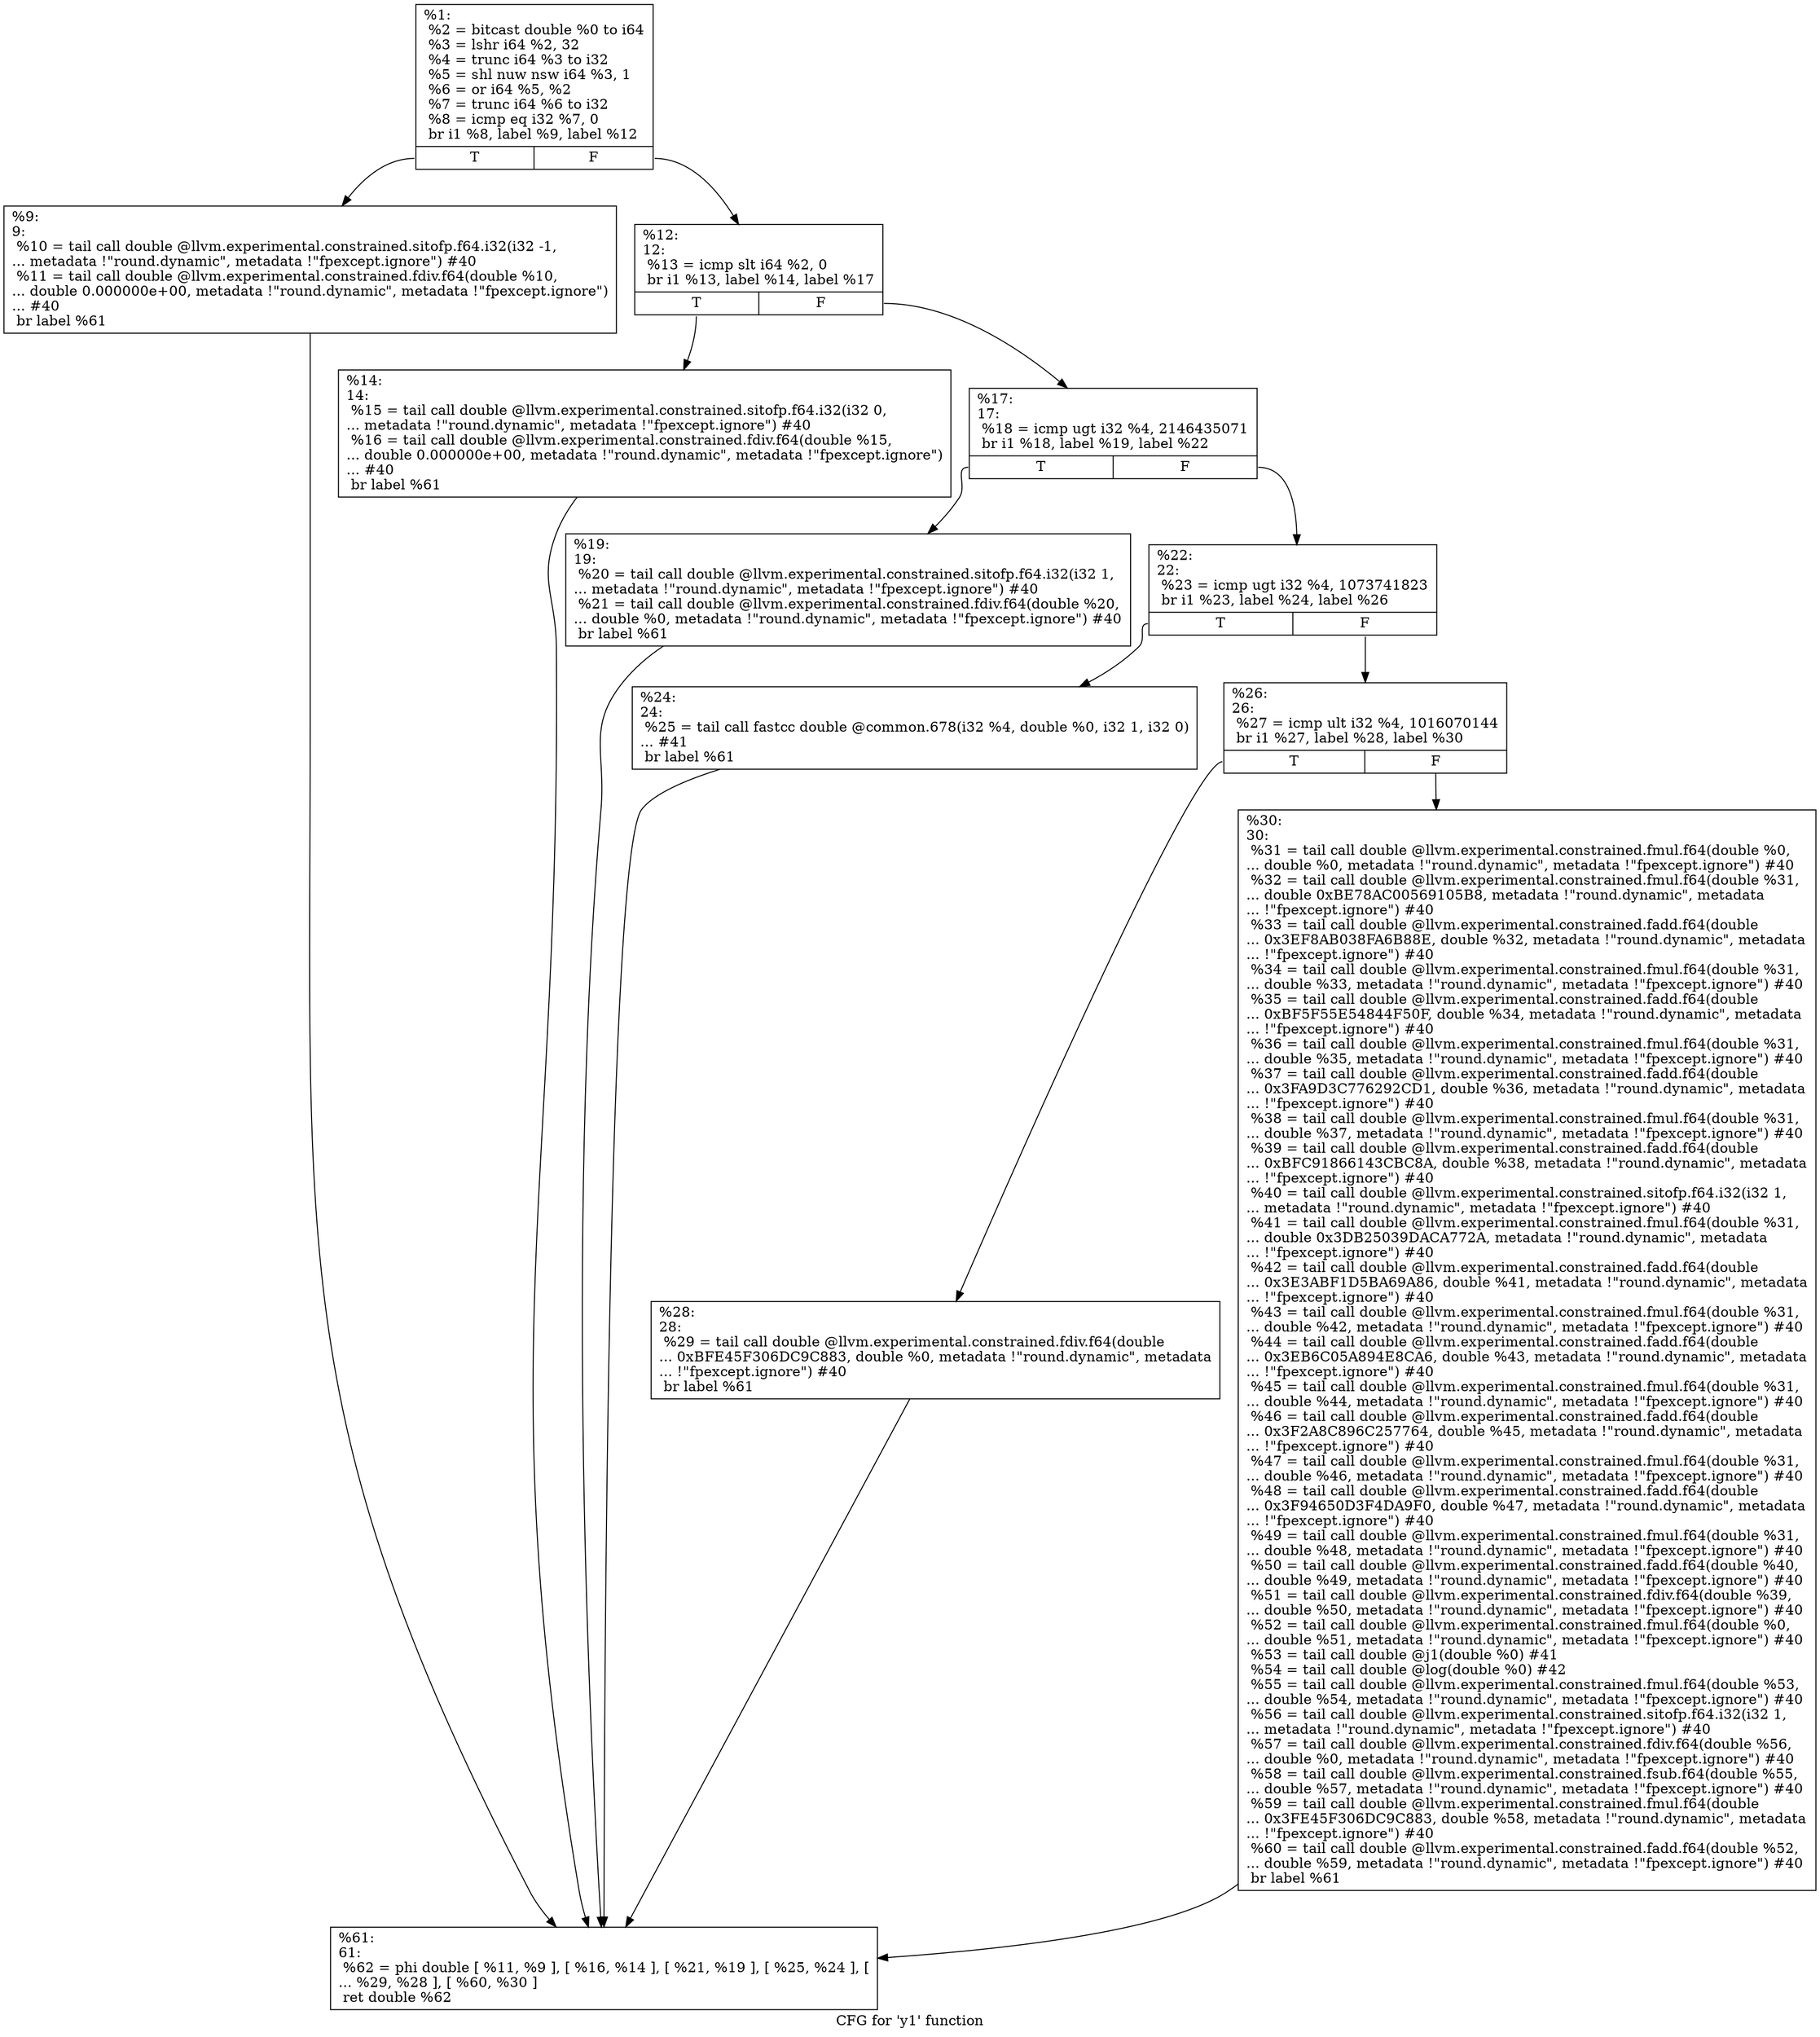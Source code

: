 digraph "CFG for 'y1' function" {
	label="CFG for 'y1' function";

	Node0x1bdba60 [shape=record,label="{%1:\l  %2 = bitcast double %0 to i64\l  %3 = lshr i64 %2, 32\l  %4 = trunc i64 %3 to i32\l  %5 = shl nuw nsw i64 %3, 1\l  %6 = or i64 %5, %2\l  %7 = trunc i64 %6 to i32\l  %8 = icmp eq i32 %7, 0\l  br i1 %8, label %9, label %12\l|{<s0>T|<s1>F}}"];
	Node0x1bdba60:s0 -> Node0x1bdbab0;
	Node0x1bdba60:s1 -> Node0x1bdbb00;
	Node0x1bdbab0 [shape=record,label="{%9:\l9:                                                \l  %10 = tail call double @llvm.experimental.constrained.sitofp.f64.i32(i32 -1,\l... metadata !\"round.dynamic\", metadata !\"fpexcept.ignore\") #40\l  %11 = tail call double @llvm.experimental.constrained.fdiv.f64(double %10,\l... double 0.000000e+00, metadata !\"round.dynamic\", metadata !\"fpexcept.ignore\")\l... #40\l  br label %61\l}"];
	Node0x1bdbab0 -> Node0x1bdbdd0;
	Node0x1bdbb00 [shape=record,label="{%12:\l12:                                               \l  %13 = icmp slt i64 %2, 0\l  br i1 %13, label %14, label %17\l|{<s0>T|<s1>F}}"];
	Node0x1bdbb00:s0 -> Node0x1bdbb50;
	Node0x1bdbb00:s1 -> Node0x1bdbba0;
	Node0x1bdbb50 [shape=record,label="{%14:\l14:                                               \l  %15 = tail call double @llvm.experimental.constrained.sitofp.f64.i32(i32 0,\l... metadata !\"round.dynamic\", metadata !\"fpexcept.ignore\") #40\l  %16 = tail call double @llvm.experimental.constrained.fdiv.f64(double %15,\l... double 0.000000e+00, metadata !\"round.dynamic\", metadata !\"fpexcept.ignore\")\l... #40\l  br label %61\l}"];
	Node0x1bdbb50 -> Node0x1bdbdd0;
	Node0x1bdbba0 [shape=record,label="{%17:\l17:                                               \l  %18 = icmp ugt i32 %4, 2146435071\l  br i1 %18, label %19, label %22\l|{<s0>T|<s1>F}}"];
	Node0x1bdbba0:s0 -> Node0x1bdbbf0;
	Node0x1bdbba0:s1 -> Node0x1bdbc40;
	Node0x1bdbbf0 [shape=record,label="{%19:\l19:                                               \l  %20 = tail call double @llvm.experimental.constrained.sitofp.f64.i32(i32 1,\l... metadata !\"round.dynamic\", metadata !\"fpexcept.ignore\") #40\l  %21 = tail call double @llvm.experimental.constrained.fdiv.f64(double %20,\l... double %0, metadata !\"round.dynamic\", metadata !\"fpexcept.ignore\") #40\l  br label %61\l}"];
	Node0x1bdbbf0 -> Node0x1bdbdd0;
	Node0x1bdbc40 [shape=record,label="{%22:\l22:                                               \l  %23 = icmp ugt i32 %4, 1073741823\l  br i1 %23, label %24, label %26\l|{<s0>T|<s1>F}}"];
	Node0x1bdbc40:s0 -> Node0x1bdbc90;
	Node0x1bdbc40:s1 -> Node0x1bdbce0;
	Node0x1bdbc90 [shape=record,label="{%24:\l24:                                               \l  %25 = tail call fastcc double @common.678(i32 %4, double %0, i32 1, i32 0)\l... #41\l  br label %61\l}"];
	Node0x1bdbc90 -> Node0x1bdbdd0;
	Node0x1bdbce0 [shape=record,label="{%26:\l26:                                               \l  %27 = icmp ult i32 %4, 1016070144\l  br i1 %27, label %28, label %30\l|{<s0>T|<s1>F}}"];
	Node0x1bdbce0:s0 -> Node0x1bdbd30;
	Node0x1bdbce0:s1 -> Node0x1bdbd80;
	Node0x1bdbd30 [shape=record,label="{%28:\l28:                                               \l  %29 = tail call double @llvm.experimental.constrained.fdiv.f64(double\l... 0xBFE45F306DC9C883, double %0, metadata !\"round.dynamic\", metadata\l... !\"fpexcept.ignore\") #40\l  br label %61\l}"];
	Node0x1bdbd30 -> Node0x1bdbdd0;
	Node0x1bdbd80 [shape=record,label="{%30:\l30:                                               \l  %31 = tail call double @llvm.experimental.constrained.fmul.f64(double %0,\l... double %0, metadata !\"round.dynamic\", metadata !\"fpexcept.ignore\") #40\l  %32 = tail call double @llvm.experimental.constrained.fmul.f64(double %31,\l... double 0xBE78AC00569105B8, metadata !\"round.dynamic\", metadata\l... !\"fpexcept.ignore\") #40\l  %33 = tail call double @llvm.experimental.constrained.fadd.f64(double\l... 0x3EF8AB038FA6B88E, double %32, metadata !\"round.dynamic\", metadata\l... !\"fpexcept.ignore\") #40\l  %34 = tail call double @llvm.experimental.constrained.fmul.f64(double %31,\l... double %33, metadata !\"round.dynamic\", metadata !\"fpexcept.ignore\") #40\l  %35 = tail call double @llvm.experimental.constrained.fadd.f64(double\l... 0xBF5F55E54844F50F, double %34, metadata !\"round.dynamic\", metadata\l... !\"fpexcept.ignore\") #40\l  %36 = tail call double @llvm.experimental.constrained.fmul.f64(double %31,\l... double %35, metadata !\"round.dynamic\", metadata !\"fpexcept.ignore\") #40\l  %37 = tail call double @llvm.experimental.constrained.fadd.f64(double\l... 0x3FA9D3C776292CD1, double %36, metadata !\"round.dynamic\", metadata\l... !\"fpexcept.ignore\") #40\l  %38 = tail call double @llvm.experimental.constrained.fmul.f64(double %31,\l... double %37, metadata !\"round.dynamic\", metadata !\"fpexcept.ignore\") #40\l  %39 = tail call double @llvm.experimental.constrained.fadd.f64(double\l... 0xBFC91866143CBC8A, double %38, metadata !\"round.dynamic\", metadata\l... !\"fpexcept.ignore\") #40\l  %40 = tail call double @llvm.experimental.constrained.sitofp.f64.i32(i32 1,\l... metadata !\"round.dynamic\", metadata !\"fpexcept.ignore\") #40\l  %41 = tail call double @llvm.experimental.constrained.fmul.f64(double %31,\l... double 0x3DB25039DACA772A, metadata !\"round.dynamic\", metadata\l... !\"fpexcept.ignore\") #40\l  %42 = tail call double @llvm.experimental.constrained.fadd.f64(double\l... 0x3E3ABF1D5BA69A86, double %41, metadata !\"round.dynamic\", metadata\l... !\"fpexcept.ignore\") #40\l  %43 = tail call double @llvm.experimental.constrained.fmul.f64(double %31,\l... double %42, metadata !\"round.dynamic\", metadata !\"fpexcept.ignore\") #40\l  %44 = tail call double @llvm.experimental.constrained.fadd.f64(double\l... 0x3EB6C05A894E8CA6, double %43, metadata !\"round.dynamic\", metadata\l... !\"fpexcept.ignore\") #40\l  %45 = tail call double @llvm.experimental.constrained.fmul.f64(double %31,\l... double %44, metadata !\"round.dynamic\", metadata !\"fpexcept.ignore\") #40\l  %46 = tail call double @llvm.experimental.constrained.fadd.f64(double\l... 0x3F2A8C896C257764, double %45, metadata !\"round.dynamic\", metadata\l... !\"fpexcept.ignore\") #40\l  %47 = tail call double @llvm.experimental.constrained.fmul.f64(double %31,\l... double %46, metadata !\"round.dynamic\", metadata !\"fpexcept.ignore\") #40\l  %48 = tail call double @llvm.experimental.constrained.fadd.f64(double\l... 0x3F94650D3F4DA9F0, double %47, metadata !\"round.dynamic\", metadata\l... !\"fpexcept.ignore\") #40\l  %49 = tail call double @llvm.experimental.constrained.fmul.f64(double %31,\l... double %48, metadata !\"round.dynamic\", metadata !\"fpexcept.ignore\") #40\l  %50 = tail call double @llvm.experimental.constrained.fadd.f64(double %40,\l... double %49, metadata !\"round.dynamic\", metadata !\"fpexcept.ignore\") #40\l  %51 = tail call double @llvm.experimental.constrained.fdiv.f64(double %39,\l... double %50, metadata !\"round.dynamic\", metadata !\"fpexcept.ignore\") #40\l  %52 = tail call double @llvm.experimental.constrained.fmul.f64(double %0,\l... double %51, metadata !\"round.dynamic\", metadata !\"fpexcept.ignore\") #40\l  %53 = tail call double @j1(double %0) #41\l  %54 = tail call double @log(double %0) #42\l  %55 = tail call double @llvm.experimental.constrained.fmul.f64(double %53,\l... double %54, metadata !\"round.dynamic\", metadata !\"fpexcept.ignore\") #40\l  %56 = tail call double @llvm.experimental.constrained.sitofp.f64.i32(i32 1,\l... metadata !\"round.dynamic\", metadata !\"fpexcept.ignore\") #40\l  %57 = tail call double @llvm.experimental.constrained.fdiv.f64(double %56,\l... double %0, metadata !\"round.dynamic\", metadata !\"fpexcept.ignore\") #40\l  %58 = tail call double @llvm.experimental.constrained.fsub.f64(double %55,\l... double %57, metadata !\"round.dynamic\", metadata !\"fpexcept.ignore\") #40\l  %59 = tail call double @llvm.experimental.constrained.fmul.f64(double\l... 0x3FE45F306DC9C883, double %58, metadata !\"round.dynamic\", metadata\l... !\"fpexcept.ignore\") #40\l  %60 = tail call double @llvm.experimental.constrained.fadd.f64(double %52,\l... double %59, metadata !\"round.dynamic\", metadata !\"fpexcept.ignore\") #40\l  br label %61\l}"];
	Node0x1bdbd80 -> Node0x1bdbdd0;
	Node0x1bdbdd0 [shape=record,label="{%61:\l61:                                               \l  %62 = phi double [ %11, %9 ], [ %16, %14 ], [ %21, %19 ], [ %25, %24 ], [\l... %29, %28 ], [ %60, %30 ]\l  ret double %62\l}"];
}
